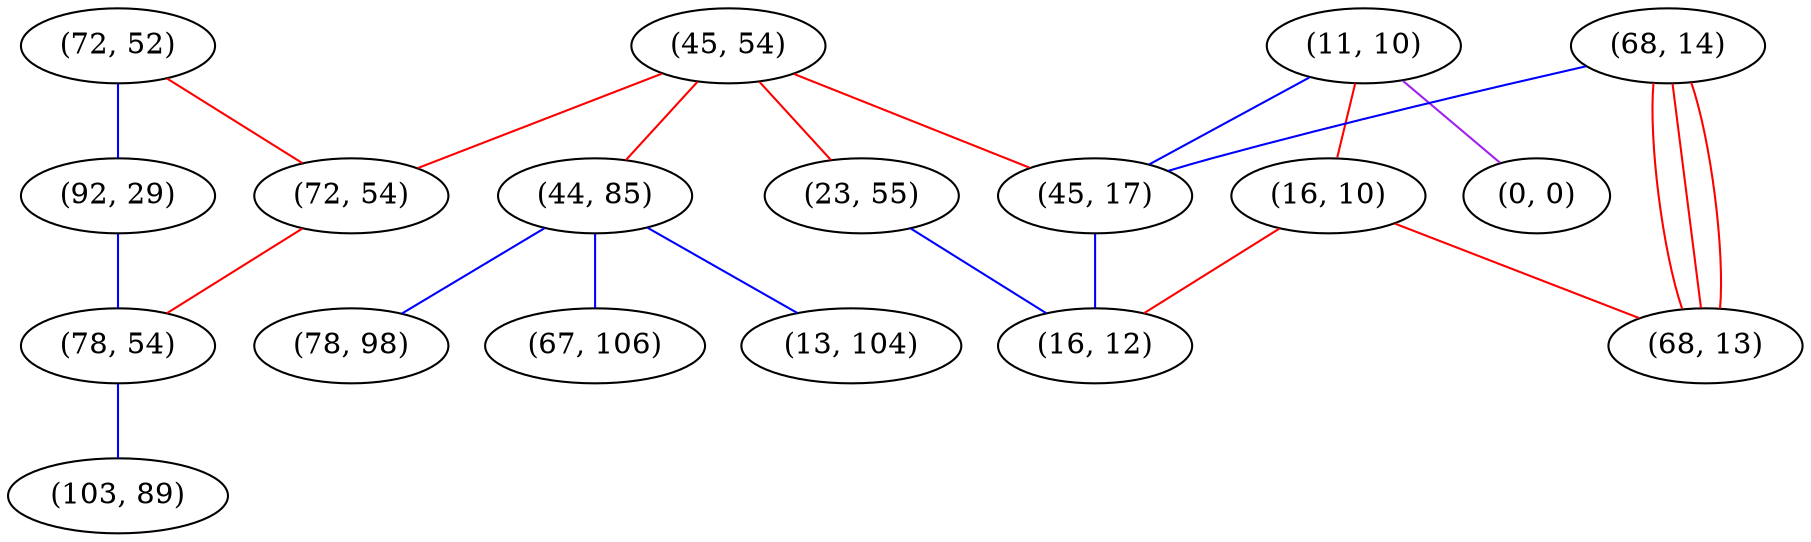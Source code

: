 graph "" {
"(45, 54)";
"(44, 85)";
"(11, 10)";
"(0, 0)";
"(72, 52)";
"(16, 10)";
"(92, 29)";
"(72, 54)";
"(78, 98)";
"(67, 106)";
"(23, 55)";
"(68, 14)";
"(68, 13)";
"(45, 17)";
"(13, 104)";
"(78, 54)";
"(103, 89)";
"(16, 12)";
"(45, 54)" -- "(44, 85)"  [color=red, key=0, weight=1];
"(45, 54)" -- "(72, 54)"  [color=red, key=0, weight=1];
"(45, 54)" -- "(23, 55)"  [color=red, key=0, weight=1];
"(45, 54)" -- "(45, 17)"  [color=red, key=0, weight=1];
"(44, 85)" -- "(67, 106)"  [color=blue, key=0, weight=3];
"(44, 85)" -- "(78, 98)"  [color=blue, key=0, weight=3];
"(44, 85)" -- "(13, 104)"  [color=blue, key=0, weight=3];
"(11, 10)" -- "(45, 17)"  [color=blue, key=0, weight=3];
"(11, 10)" -- "(0, 0)"  [color=purple, key=0, weight=4];
"(11, 10)" -- "(16, 10)"  [color=red, key=0, weight=1];
"(72, 52)" -- "(92, 29)"  [color=blue, key=0, weight=3];
"(72, 52)" -- "(72, 54)"  [color=red, key=0, weight=1];
"(16, 10)" -- "(68, 13)"  [color=red, key=0, weight=1];
"(16, 10)" -- "(16, 12)"  [color=red, key=0, weight=1];
"(92, 29)" -- "(78, 54)"  [color=blue, key=0, weight=3];
"(72, 54)" -- "(78, 54)"  [color=red, key=0, weight=1];
"(23, 55)" -- "(16, 12)"  [color=blue, key=0, weight=3];
"(68, 14)" -- "(68, 13)"  [color=red, key=0, weight=1];
"(68, 14)" -- "(68, 13)"  [color=red, key=1, weight=1];
"(68, 14)" -- "(68, 13)"  [color=red, key=2, weight=1];
"(68, 14)" -- "(45, 17)"  [color=blue, key=0, weight=3];
"(45, 17)" -- "(16, 12)"  [color=blue, key=0, weight=3];
"(78, 54)" -- "(103, 89)"  [color=blue, key=0, weight=3];
}
